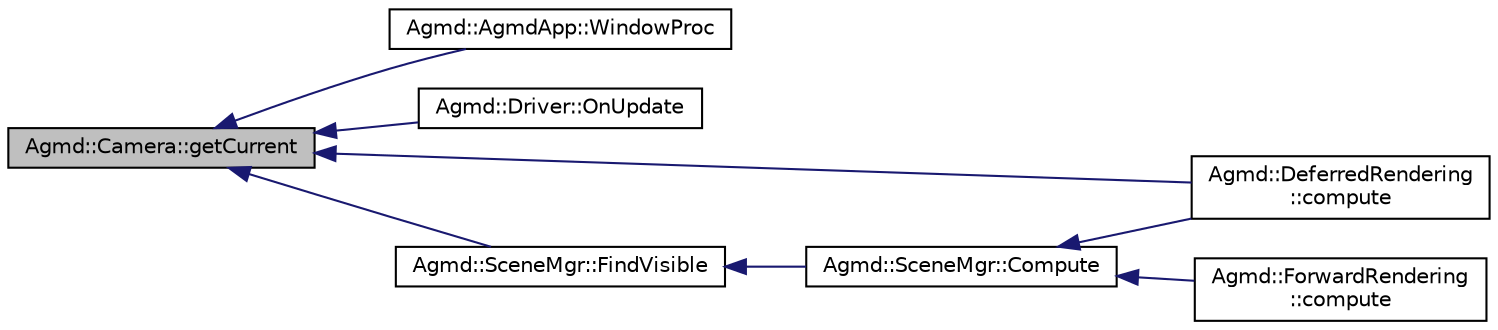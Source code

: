 digraph "Agmd::Camera::getCurrent"
{
  edge [fontname="Helvetica",fontsize="10",labelfontname="Helvetica",labelfontsize="10"];
  node [fontname="Helvetica",fontsize="10",shape=record];
  rankdir="LR";
  Node1 [label="Agmd::Camera::getCurrent",height=0.2,width=0.4,color="black", fillcolor="grey75", style="filled" fontcolor="black"];
  Node1 -> Node2 [dir="back",color="midnightblue",fontsize="10",style="solid"];
  Node2 [label="Agmd::AgmdApp::WindowProc",height=0.2,width=0.4,color="black", fillcolor="white", style="filled",URL="$class_agmd_1_1_agmd_app.html#a498fa9757edacc5ed5efc091ac219b25"];
  Node1 -> Node3 [dir="back",color="midnightblue",fontsize="10",style="solid"];
  Node3 [label="Agmd::Driver::OnUpdate",height=0.2,width=0.4,color="black", fillcolor="white", style="filled",URL="$class_agmd_1_1_driver.html#a1575876d9c54b9ed8e841f7a31049427"];
  Node1 -> Node4 [dir="back",color="midnightblue",fontsize="10",style="solid"];
  Node4 [label="Agmd::DeferredRendering\l::compute",height=0.2,width=0.4,color="black", fillcolor="white", style="filled",URL="$class_agmd_1_1_deferred_rendering.html#a515c1e13b229417261fa43f77e594076"];
  Node1 -> Node5 [dir="back",color="midnightblue",fontsize="10",style="solid"];
  Node5 [label="Agmd::SceneMgr::FindVisible",height=0.2,width=0.4,color="black", fillcolor="white", style="filled",URL="$class_agmd_1_1_scene_mgr.html#aaced17f9e6039ff4bf91ae4c831c244f"];
  Node5 -> Node6 [dir="back",color="midnightblue",fontsize="10",style="solid"];
  Node6 [label="Agmd::SceneMgr::Compute",height=0.2,width=0.4,color="black", fillcolor="white", style="filled",URL="$class_agmd_1_1_scene_mgr.html#a296ddfa3e7ae29bab9e00f7f4fe97f12"];
  Node6 -> Node4 [dir="back",color="midnightblue",fontsize="10",style="solid"];
  Node6 -> Node7 [dir="back",color="midnightblue",fontsize="10",style="solid"];
  Node7 [label="Agmd::ForwardRendering\l::compute",height=0.2,width=0.4,color="black", fillcolor="white", style="filled",URL="$class_agmd_1_1_forward_rendering.html#a439976e5f442bf382e827f786f3e34f1"];
}
